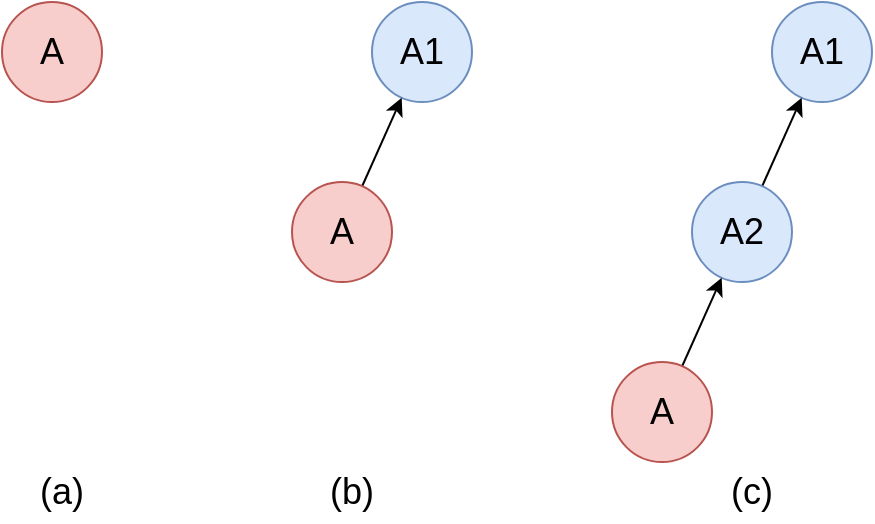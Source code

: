<mxfile version="15.7.3" type="device" pages="2"><diagram id="YWjJvqGcW2yBJzztndss" name="snapshots"><mxGraphModel dx="252" dy="1025" grid="1" gridSize="10" guides="1" tooltips="1" connect="1" arrows="1" fold="1" page="1" pageScale="1" pageWidth="850" pageHeight="1100" math="0" shadow="0"><root><mxCell id="0"/><mxCell id="1" parent="0"/><mxCell id="v1Lf8zwPNdi2nyRxNZ7g-2" value="&lt;font style=&quot;font-size: 18px&quot;&gt;A1&lt;/font&gt;" style="ellipse;whiteSpace=wrap;html=1;aspect=fixed;fillColor=#dae8fc;strokeColor=#6c8ebf;" parent="1" vertex="1"><mxGeometry x="1280" y="60" width="50" height="50" as="geometry"/></mxCell><mxCell id="v1Lf8zwPNdi2nyRxNZ7g-5" style="edgeStyle=none;rounded=0;orthogonalLoop=1;jettySize=auto;html=1;fontSize=18;" parent="1" source="v1Lf8zwPNdi2nyRxNZ7g-4" target="v1Lf8zwPNdi2nyRxNZ7g-2" edge="1"><mxGeometry relative="1" as="geometry"/></mxCell><mxCell id="v1Lf8zwPNdi2nyRxNZ7g-4" value="&lt;font style=&quot;font-size: 18px&quot;&gt;A2&lt;/font&gt;" style="ellipse;whiteSpace=wrap;html=1;aspect=fixed;fillColor=#dae8fc;strokeColor=#6c8ebf;" parent="1" vertex="1"><mxGeometry x="1240" y="150" width="50" height="50" as="geometry"/></mxCell><mxCell id="v1Lf8zwPNdi2nyRxNZ7g-7" style="edgeStyle=none;rounded=0;orthogonalLoop=1;jettySize=auto;html=1;fontSize=18;" parent="1" source="v1Lf8zwPNdi2nyRxNZ7g-6" target="v1Lf8zwPNdi2nyRxNZ7g-4" edge="1"><mxGeometry relative="1" as="geometry"/></mxCell><mxCell id="v1Lf8zwPNdi2nyRxNZ7g-6" value="&lt;font style=&quot;font-size: 18px&quot;&gt;A&lt;/font&gt;" style="ellipse;whiteSpace=wrap;html=1;aspect=fixed;fillColor=#f8cecc;strokeColor=#b85450;" parent="1" vertex="1"><mxGeometry x="1200" y="240" width="50" height="50" as="geometry"/></mxCell><mxCell id="v1Lf8zwPNdi2nyRxNZ7g-19" value="(c)" style="text;html=1;strokeColor=none;fillColor=none;align=center;verticalAlign=middle;whiteSpace=wrap;rounded=0;fontSize=18;" parent="1" vertex="1"><mxGeometry x="1240" y="290" width="60" height="30" as="geometry"/></mxCell><mxCell id="t25yM3YEP5RH7C36fZnI-1" value="&lt;font style=&quot;font-size: 18px&quot;&gt;A1&lt;/font&gt;" style="ellipse;whiteSpace=wrap;html=1;aspect=fixed;fillColor=#dae8fc;strokeColor=#6c8ebf;" parent="1" vertex="1"><mxGeometry x="1080" y="60" width="50" height="50" as="geometry"/></mxCell><mxCell id="t25yM3YEP5RH7C36fZnI-2" style="edgeStyle=none;rounded=0;orthogonalLoop=1;jettySize=auto;html=1;fontSize=18;" parent="1" source="t25yM3YEP5RH7C36fZnI-3" target="t25yM3YEP5RH7C36fZnI-1" edge="1"><mxGeometry relative="1" as="geometry"/></mxCell><mxCell id="t25yM3YEP5RH7C36fZnI-3" value="&lt;font style=&quot;font-size: 18px&quot;&gt;A&lt;/font&gt;" style="ellipse;whiteSpace=wrap;html=1;aspect=fixed;fillColor=#f8cecc;strokeColor=#b85450;" parent="1" vertex="1"><mxGeometry x="1040" y="150" width="50" height="50" as="geometry"/></mxCell><mxCell id="t25yM3YEP5RH7C36fZnI-6" value="(b)" style="text;html=1;strokeColor=none;fillColor=none;align=center;verticalAlign=middle;whiteSpace=wrap;rounded=0;fontSize=18;" parent="1" vertex="1"><mxGeometry x="1040" y="290" width="60" height="30" as="geometry"/></mxCell><mxCell id="t25yM3YEP5RH7C36fZnI-7" value="&lt;font style=&quot;font-size: 18px&quot;&gt;A&lt;/font&gt;" style="ellipse;whiteSpace=wrap;html=1;aspect=fixed;fillColor=#f8cecc;strokeColor=#b85450;" parent="1" vertex="1"><mxGeometry x="895" y="60" width="50" height="50" as="geometry"/></mxCell><mxCell id="t25yM3YEP5RH7C36fZnI-12" value="(a)" style="text;html=1;strokeColor=none;fillColor=none;align=center;verticalAlign=middle;whiteSpace=wrap;rounded=0;fontSize=18;" parent="1" vertex="1"><mxGeometry x="895" y="290" width="60" height="30" as="geometry"/></mxCell></root></mxGraphModel></diagram><diagram id="Ogl24J9AhT0XdjK2_kvF" name="branch"><mxGraphModel dx="252" dy="1025" grid="1" gridSize="10" guides="1" tooltips="1" connect="1" arrows="1" fold="1" page="1" pageScale="1" pageWidth="850" pageHeight="1100" math="0" shadow="0"><root><mxCell id="vWYIgC57AW55aDLSyJMt-0"/><mxCell id="vWYIgC57AW55aDLSyJMt-1" parent="vWYIgC57AW55aDLSyJMt-0"/><mxCell id="DH3QvPzB4YA6CshU0s0V-0" value="&lt;font style=&quot;font-size: 18px&quot;&gt;A1&lt;/font&gt;" style="ellipse;whiteSpace=wrap;html=1;aspect=fixed;fillColor=#dae8fc;strokeColor=#6c8ebf;" parent="vWYIgC57AW55aDLSyJMt-1" vertex="1"><mxGeometry x="1010" y="50" width="50" height="50" as="geometry"/></mxCell><mxCell id="DH3QvPzB4YA6CshU0s0V-1" style="edgeStyle=none;rounded=0;orthogonalLoop=1;jettySize=auto;html=1;fontSize=18;" parent="vWYIgC57AW55aDLSyJMt-1" source="DH3QvPzB4YA6CshU0s0V-2" target="DH3QvPzB4YA6CshU0s0V-0" edge="1"><mxGeometry relative="1" as="geometry"/></mxCell><mxCell id="DH3QvPzB4YA6CshU0s0V-2" value="&lt;font style=&quot;font-size: 18px&quot;&gt;A2&lt;/font&gt;" style="ellipse;whiteSpace=wrap;html=1;aspect=fixed;fillColor=#dae8fc;strokeColor=#6c8ebf;" parent="vWYIgC57AW55aDLSyJMt-1" vertex="1"><mxGeometry x="970" y="140" width="50" height="50" as="geometry"/></mxCell><mxCell id="DH3QvPzB4YA6CshU0s0V-3" style="edgeStyle=none;rounded=0;orthogonalLoop=1;jettySize=auto;html=1;fontSize=18;" parent="vWYIgC57AW55aDLSyJMt-1" source="DH3QvPzB4YA6CshU0s0V-4" target="DH3QvPzB4YA6CshU0s0V-2" edge="1"><mxGeometry relative="1" as="geometry"/></mxCell><mxCell id="DH3QvPzB4YA6CshU0s0V-4" value="&lt;font style=&quot;font-size: 18px&quot;&gt;A&lt;/font&gt;" style="ellipse;whiteSpace=wrap;html=1;aspect=fixed;fillColor=#f8cecc;strokeColor=#b85450;" parent="vWYIgC57AW55aDLSyJMt-1" vertex="1"><mxGeometry x="930" y="230" width="50" height="50" as="geometry"/></mxCell><mxCell id="DH3QvPzB4YA6CshU0s0V-5" style="edgeStyle=none;rounded=0;orthogonalLoop=1;jettySize=auto;html=1;fontSize=18;" parent="vWYIgC57AW55aDLSyJMt-1" source="DH3QvPzB4YA6CshU0s0V-6" target="DH3QvPzB4YA6CshU0s0V-2" edge="1"><mxGeometry relative="1" as="geometry"/></mxCell><mxCell id="DH3QvPzB4YA6CshU0s0V-6" value="&lt;font style=&quot;font-size: 18px&quot;&gt;B&lt;/font&gt;" style="ellipse;whiteSpace=wrap;html=1;aspect=fixed;fillColor=#f8cecc;strokeColor=#b85450;" parent="vWYIgC57AW55aDLSyJMt-1" vertex="1"><mxGeometry x="1010" y="230" width="50" height="50" as="geometry"/></mxCell><mxCell id="DH3QvPzB4YA6CshU0s0V-7" value="(a)" style="text;html=1;strokeColor=none;fillColor=none;align=center;verticalAlign=middle;whiteSpace=wrap;rounded=0;fontSize=18;" parent="vWYIgC57AW55aDLSyJMt-1" vertex="1"><mxGeometry x="965" y="370" width="60" height="30" as="geometry"/></mxCell><mxCell id="DH3QvPzB4YA6CshU0s0V-8" value="&lt;font style=&quot;font-size: 18px&quot;&gt;A1&lt;/font&gt;" style="ellipse;whiteSpace=wrap;html=1;aspect=fixed;fillColor=#dae8fc;strokeColor=#6c8ebf;" parent="vWYIgC57AW55aDLSyJMt-1" vertex="1"><mxGeometry x="1230" y="50" width="50" height="50" as="geometry"/></mxCell><mxCell id="DH3QvPzB4YA6CshU0s0V-9" style="edgeStyle=none;rounded=0;orthogonalLoop=1;jettySize=auto;html=1;fontSize=18;" parent="vWYIgC57AW55aDLSyJMt-1" source="DH3QvPzB4YA6CshU0s0V-10" target="DH3QvPzB4YA6CshU0s0V-8" edge="1"><mxGeometry relative="1" as="geometry"/></mxCell><mxCell id="DH3QvPzB4YA6CshU0s0V-10" value="&lt;font style=&quot;font-size: 18px&quot;&gt;A2&lt;/font&gt;" style="ellipse;whiteSpace=wrap;html=1;aspect=fixed;fillColor=#dae8fc;strokeColor=#6c8ebf;" parent="vWYIgC57AW55aDLSyJMt-1" vertex="1"><mxGeometry x="1190" y="140" width="50" height="50" as="geometry"/></mxCell><mxCell id="DH3QvPzB4YA6CshU0s0V-11" style="edgeStyle=none;rounded=0;orthogonalLoop=1;jettySize=auto;html=1;fontSize=18;" parent="vWYIgC57AW55aDLSyJMt-1" source="DH3QvPzB4YA6CshU0s0V-12" target="DH3QvPzB4YA6CshU0s0V-10" edge="1"><mxGeometry relative="1" as="geometry"/></mxCell><mxCell id="DH3QvPzB4YA6CshU0s0V-12" value="&lt;font style=&quot;font-size: 18px&quot;&gt;A&lt;/font&gt;" style="ellipse;whiteSpace=wrap;html=1;aspect=fixed;fillColor=#f8cecc;strokeColor=#b85450;" parent="vWYIgC57AW55aDLSyJMt-1" vertex="1"><mxGeometry x="1150" y="230" width="50" height="50" as="geometry"/></mxCell><mxCell id="DH3QvPzB4YA6CshU0s0V-13" style="edgeStyle=none;rounded=0;orthogonalLoop=1;jettySize=auto;html=1;fontSize=18;" parent="vWYIgC57AW55aDLSyJMt-1" source="DH3QvPzB4YA6CshU0s0V-14" target="DH3QvPzB4YA6CshU0s0V-10" edge="1"><mxGeometry relative="1" as="geometry"/></mxCell><mxCell id="DH3QvPzB4YA6CshU0s0V-14" value="&lt;font style=&quot;font-size: 18px&quot;&gt;B1&lt;/font&gt;" style="ellipse;whiteSpace=wrap;html=1;aspect=fixed;fillColor=#dae8fc;strokeColor=#6c8ebf;" parent="vWYIgC57AW55aDLSyJMt-1" vertex="1"><mxGeometry x="1230" y="230" width="50" height="50" as="geometry"/></mxCell><mxCell id="DH3QvPzB4YA6CshU0s0V-15" style="edgeStyle=none;rounded=0;orthogonalLoop=1;jettySize=auto;html=1;fontSize=18;" parent="vWYIgC57AW55aDLSyJMt-1" source="DH3QvPzB4YA6CshU0s0V-16" target="DH3QvPzB4YA6CshU0s0V-14" edge="1"><mxGeometry relative="1" as="geometry"/></mxCell><mxCell id="DH3QvPzB4YA6CshU0s0V-16" value="&lt;font style=&quot;font-size: 18px&quot;&gt;B&lt;/font&gt;" style="ellipse;whiteSpace=wrap;html=1;aspect=fixed;fillColor=#f8cecc;strokeColor=#b85450;" parent="vWYIgC57AW55aDLSyJMt-1" vertex="1"><mxGeometry x="1270" y="320" width="50" height="50" as="geometry"/></mxCell><mxCell id="DH3QvPzB4YA6CshU0s0V-17" value="(b)" style="text;html=1;strokeColor=none;fillColor=none;align=center;verticalAlign=middle;whiteSpace=wrap;rounded=0;fontSize=18;" parent="vWYIgC57AW55aDLSyJMt-1" vertex="1"><mxGeometry x="1185" y="370" width="60" height="30" as="geometry"/></mxCell></root></mxGraphModel></diagram></mxfile>
